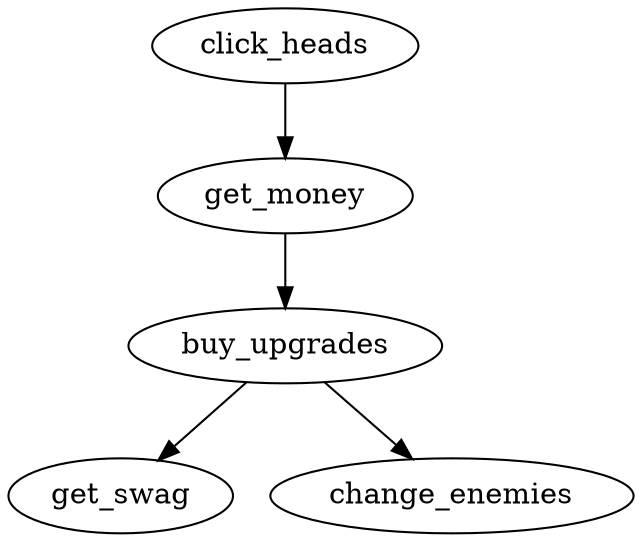 digraph main_loop {
	click_heads -> get_money -> buy_upgrades -> get_swag;
	buy_upgrades -> change_enemies;
}

